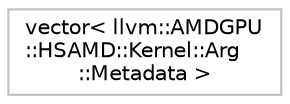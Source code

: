 digraph "Graphical Class Hierarchy"
{
 // LATEX_PDF_SIZE
  bgcolor="transparent";
  edge [fontname="Helvetica",fontsize="10",labelfontname="Helvetica",labelfontsize="10"];
  node [fontname="Helvetica",fontsize="10",shape=record];
  rankdir="LR";
  Node0 [label="vector\< llvm::AMDGPU\l::HSAMD::Kernel::Arg\l::Metadata \>",height=0.2,width=0.4,color="grey75",tooltip=" "];
}
